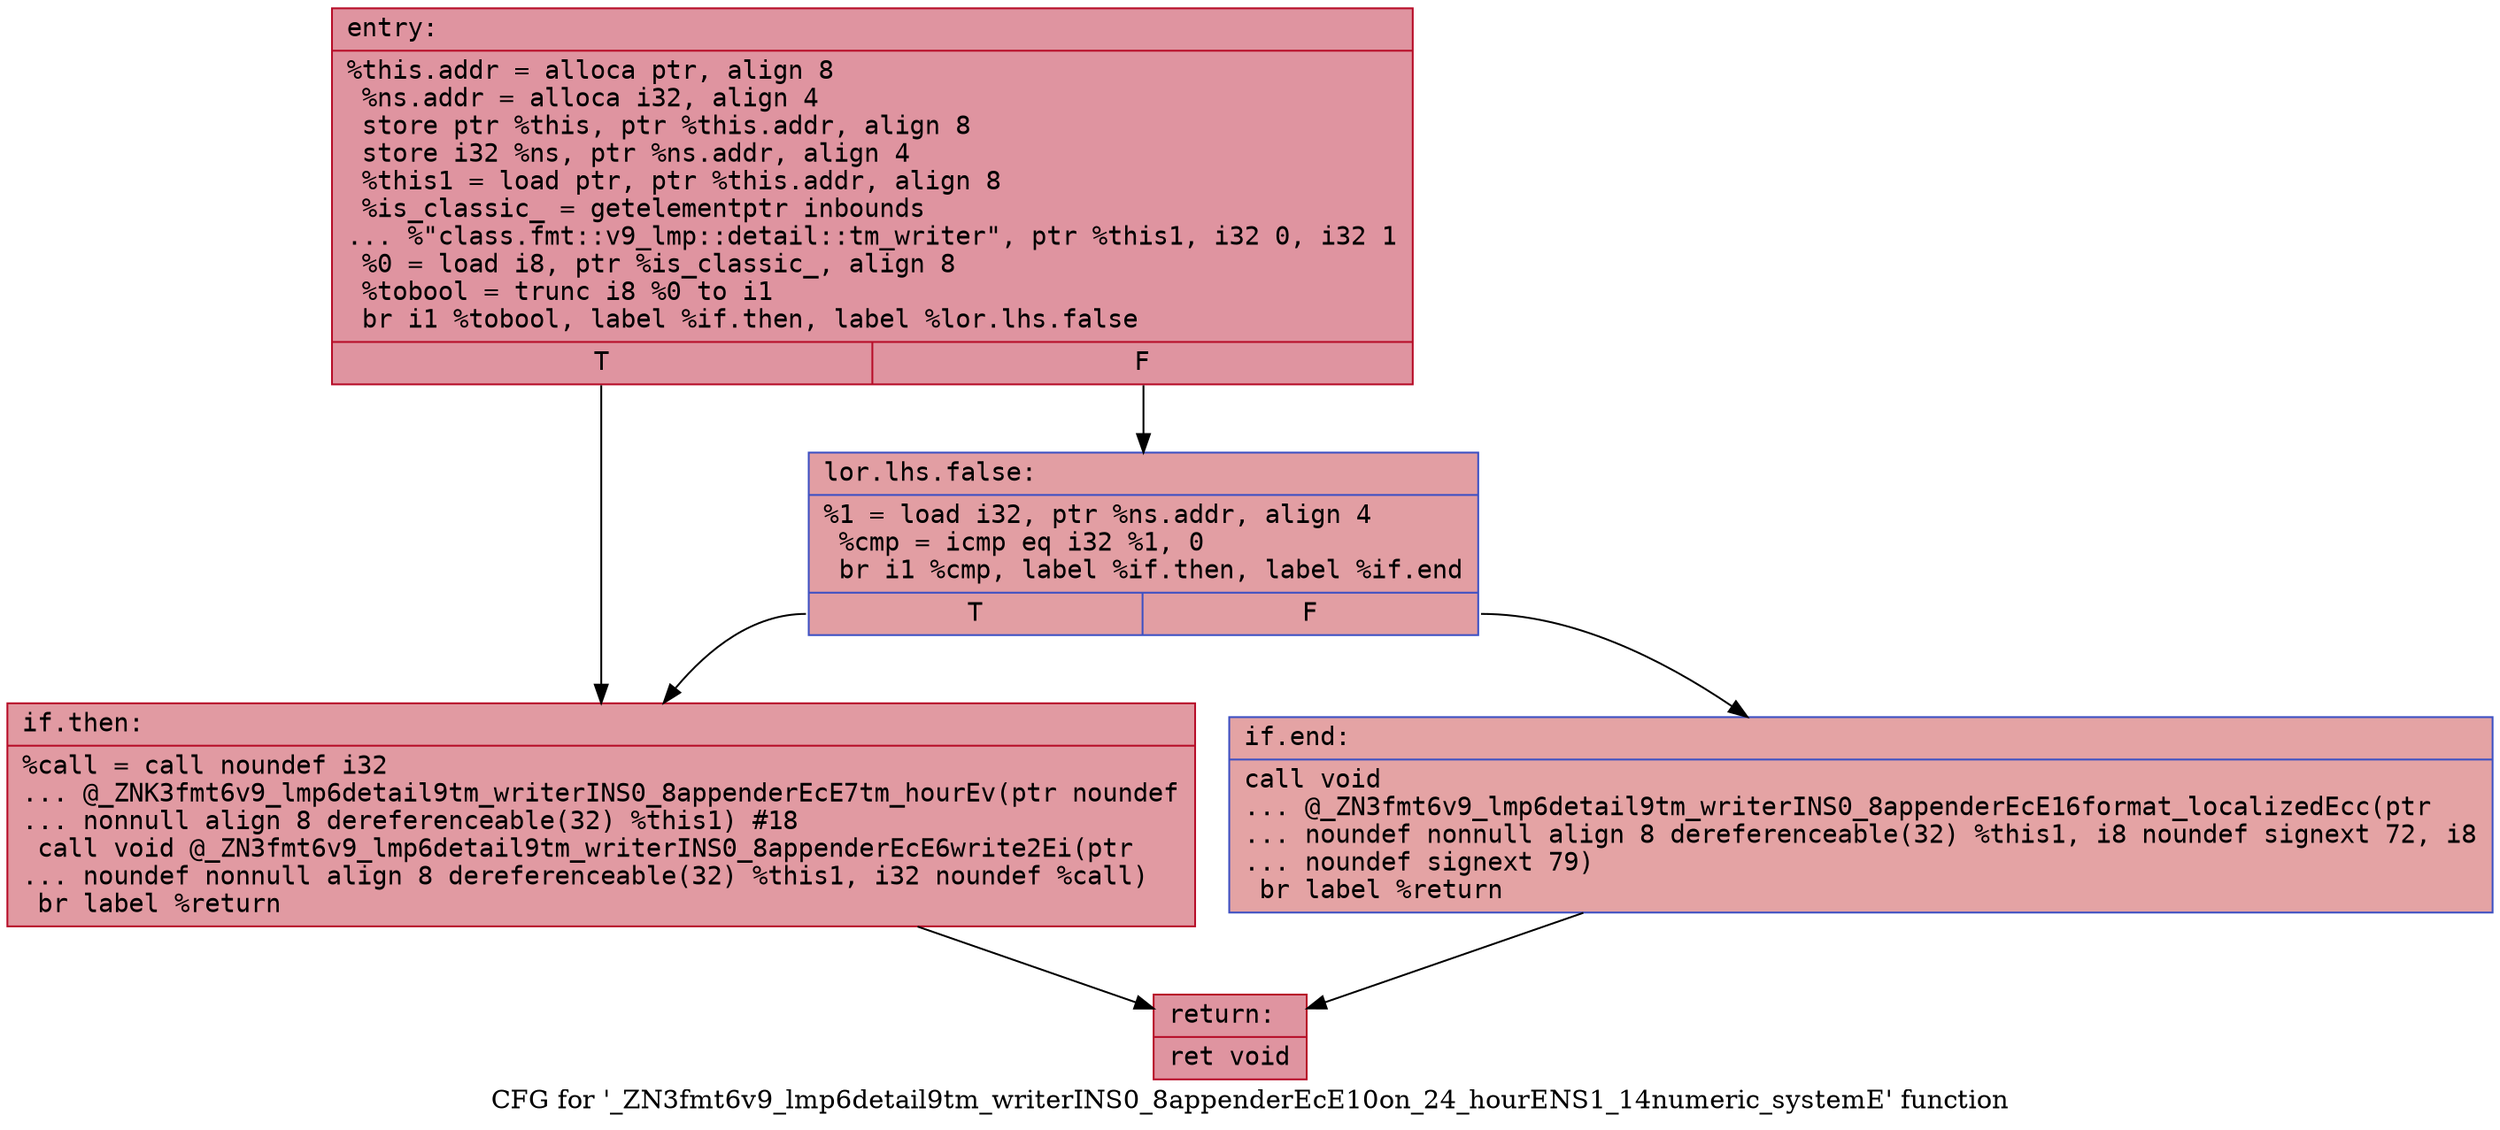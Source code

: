 digraph "CFG for '_ZN3fmt6v9_lmp6detail9tm_writerINS0_8appenderEcE10on_24_hourENS1_14numeric_systemE' function" {
	label="CFG for '_ZN3fmt6v9_lmp6detail9tm_writerINS0_8appenderEcE10on_24_hourENS1_14numeric_systemE' function";

	Node0x5584169729b0 [shape=record,color="#b70d28ff", style=filled, fillcolor="#b70d2870" fontname="Courier",label="{entry:\l|  %this.addr = alloca ptr, align 8\l  %ns.addr = alloca i32, align 4\l  store ptr %this, ptr %this.addr, align 8\l  store i32 %ns, ptr %ns.addr, align 4\l  %this1 = load ptr, ptr %this.addr, align 8\l  %is_classic_ = getelementptr inbounds\l... %\"class.fmt::v9_lmp::detail::tm_writer\", ptr %this1, i32 0, i32 1\l  %0 = load i8, ptr %is_classic_, align 8\l  %tobool = trunc i8 %0 to i1\l  br i1 %tobool, label %if.then, label %lor.lhs.false\l|{<s0>T|<s1>F}}"];
	Node0x5584169729b0:s0 -> Node0x558416972e90[tooltip="entry -> if.then\nProbability 50.00%" ];
	Node0x5584169729b0:s1 -> Node0x558416972f00[tooltip="entry -> lor.lhs.false\nProbability 50.00%" ];
	Node0x558416972f00 [shape=record,color="#3d50c3ff", style=filled, fillcolor="#be242e70" fontname="Courier",label="{lor.lhs.false:\l|  %1 = load i32, ptr %ns.addr, align 4\l  %cmp = icmp eq i32 %1, 0\l  br i1 %cmp, label %if.then, label %if.end\l|{<s0>T|<s1>F}}"];
	Node0x558416972f00:s0 -> Node0x558416972e90[tooltip="lor.lhs.false -> if.then\nProbability 37.50%" ];
	Node0x558416972f00:s1 -> Node0x558416973160[tooltip="lor.lhs.false -> if.end\nProbability 62.50%" ];
	Node0x558416972e90 [shape=record,color="#b70d28ff", style=filled, fillcolor="#bb1b2c70" fontname="Courier",label="{if.then:\l|  %call = call noundef i32\l... @_ZNK3fmt6v9_lmp6detail9tm_writerINS0_8appenderEcE7tm_hourEv(ptr noundef\l... nonnull align 8 dereferenceable(32) %this1) #18\l  call void @_ZN3fmt6v9_lmp6detail9tm_writerINS0_8appenderEcE6write2Ei(ptr\l... noundef nonnull align 8 dereferenceable(32) %this1, i32 noundef %call)\l  br label %return\l}"];
	Node0x558416972e90 -> Node0x558416973280[tooltip="if.then -> return\nProbability 100.00%" ];
	Node0x558416973160 [shape=record,color="#3d50c3ff", style=filled, fillcolor="#c32e3170" fontname="Courier",label="{if.end:\l|  call void\l... @_ZN3fmt6v9_lmp6detail9tm_writerINS0_8appenderEcE16format_localizedEcc(ptr\l... noundef nonnull align 8 dereferenceable(32) %this1, i8 noundef signext 72, i8\l... noundef signext 79)\l  br label %return\l}"];
	Node0x558416973160 -> Node0x558416973280[tooltip="if.end -> return\nProbability 100.00%" ];
	Node0x558416973280 [shape=record,color="#b70d28ff", style=filled, fillcolor="#b70d2870" fontname="Courier",label="{return:\l|  ret void\l}"];
}
